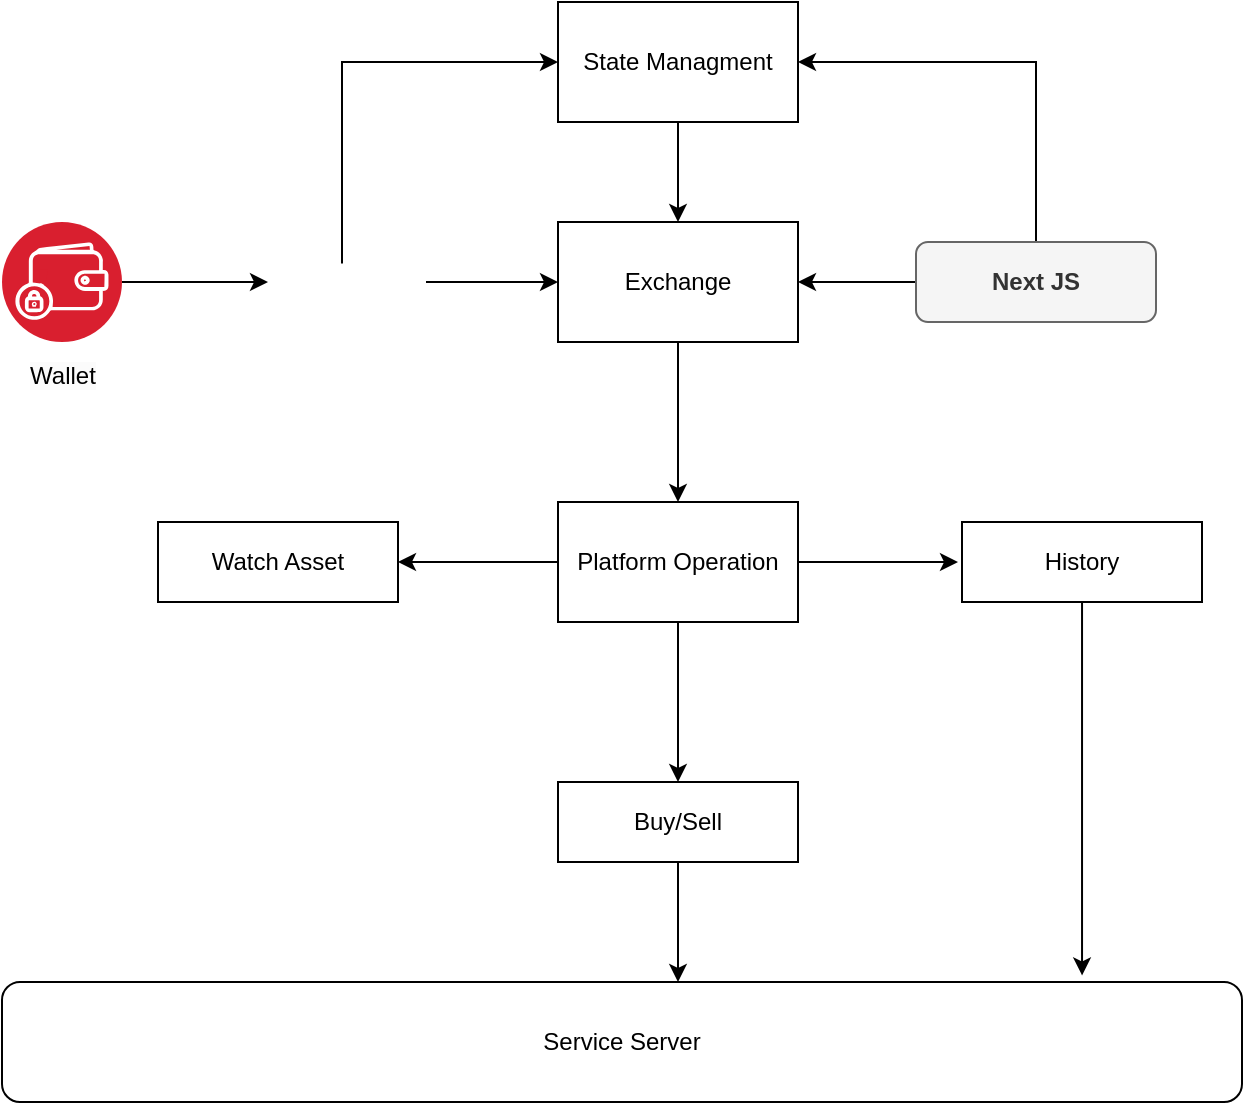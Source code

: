 <mxfile version="24.7.17">
  <diagram name="Page-1" id="4DHFi4yc1U27s_IXjOMK">
    <mxGraphModel dx="1485" dy="-1467" grid="1" gridSize="10" guides="1" tooltips="1" connect="1" arrows="1" fold="1" page="1" pageScale="1" pageWidth="850" pageHeight="1100" math="0" shadow="0">
      <root>
        <mxCell id="0" />
        <mxCell id="1" parent="0" />
        <mxCell id="IxbIi8sT8XrTpdJx3G0z-93" value="" style="edgeStyle=orthogonalEdgeStyle;rounded=0;orthogonalLoop=1;jettySize=auto;html=1;" edge="1" parent="1" source="IxbIi8sT8XrTpdJx3G0z-78" target="IxbIi8sT8XrTpdJx3G0z-92">
          <mxGeometry relative="1" as="geometry" />
        </mxCell>
        <mxCell id="IxbIi8sT8XrTpdJx3G0z-78" value="Exchange" style="rounded=0;whiteSpace=wrap;html=1;" vertex="1" parent="1">
          <mxGeometry x="388" y="2360" width="120" height="60" as="geometry" />
        </mxCell>
        <mxCell id="IxbIi8sT8XrTpdJx3G0z-80" value="" style="edgeStyle=orthogonalEdgeStyle;rounded=0;orthogonalLoop=1;jettySize=auto;html=1;" edge="1" parent="1" source="IxbIi8sT8XrTpdJx3G0z-82" target="IxbIi8sT8XrTpdJx3G0z-78">
          <mxGeometry relative="1" as="geometry" />
        </mxCell>
        <mxCell id="IxbIi8sT8XrTpdJx3G0z-79" value="&lt;span style=&quot;color: rgb(0, 0, 0); text-wrap: wrap; background-color: rgb(251, 251, 251);&quot;&gt;Wallet&lt;/span&gt;" style="image;aspect=fixed;perimeter=ellipsePerimeter;html=1;align=center;shadow=0;dashed=0;fontColor=#4277BB;labelBackgroundColor=default;fontSize=12;spacingTop=3;image=img/lib/ibm/blockchain/wallet.svg;" vertex="1" parent="1">
          <mxGeometry x="110" y="2360" width="60" height="60" as="geometry" />
        </mxCell>
        <mxCell id="IxbIi8sT8XrTpdJx3G0z-83" value="" style="edgeStyle=orthogonalEdgeStyle;rounded=0;orthogonalLoop=1;jettySize=auto;html=1;" edge="1" parent="1" source="IxbIi8sT8XrTpdJx3G0z-79" target="IxbIi8sT8XrTpdJx3G0z-82">
          <mxGeometry relative="1" as="geometry">
            <mxPoint x="170" y="2390" as="sourcePoint" />
            <mxPoint x="388" y="2390" as="targetPoint" />
          </mxGeometry>
        </mxCell>
        <mxCell id="IxbIi8sT8XrTpdJx3G0z-91" style="edgeStyle=orthogonalEdgeStyle;rounded=0;orthogonalLoop=1;jettySize=auto;html=1;entryX=0;entryY=0.5;entryDx=0;entryDy=0;" edge="1" parent="1" source="IxbIi8sT8XrTpdJx3G0z-82" target="IxbIi8sT8XrTpdJx3G0z-88">
          <mxGeometry relative="1" as="geometry">
            <Array as="points">
              <mxPoint x="280" y="2280" />
            </Array>
          </mxGeometry>
        </mxCell>
        <mxCell id="IxbIi8sT8XrTpdJx3G0z-82" value="" style="shape=image;verticalLabelPosition=bottom;labelBackgroundColor=default;verticalAlign=top;aspect=fixed;imageAspect=0;image=https://wagmi.sh/logo-dark.svg;" vertex="1" parent="1">
          <mxGeometry x="243" y="2380.71" width="79" height="18.59" as="geometry" />
        </mxCell>
        <mxCell id="IxbIi8sT8XrTpdJx3G0z-87" value="" style="edgeStyle=orthogonalEdgeStyle;rounded=0;orthogonalLoop=1;jettySize=auto;html=1;" edge="1" parent="1" source="IxbIi8sT8XrTpdJx3G0z-86" target="IxbIi8sT8XrTpdJx3G0z-78">
          <mxGeometry relative="1" as="geometry" />
        </mxCell>
        <mxCell id="IxbIi8sT8XrTpdJx3G0z-89" style="edgeStyle=orthogonalEdgeStyle;rounded=0;orthogonalLoop=1;jettySize=auto;html=1;entryX=1;entryY=0.5;entryDx=0;entryDy=0;" edge="1" parent="1" source="IxbIi8sT8XrTpdJx3G0z-86" target="IxbIi8sT8XrTpdJx3G0z-88">
          <mxGeometry relative="1" as="geometry">
            <Array as="points">
              <mxPoint x="627" y="2280" />
            </Array>
          </mxGeometry>
        </mxCell>
        <mxCell id="IxbIi8sT8XrTpdJx3G0z-86" value="&lt;b&gt;Next JS&lt;/b&gt;" style="rounded=1;whiteSpace=wrap;html=1;fillColor=#f5f5f5;fontColor=#333333;strokeColor=#666666;" vertex="1" parent="1">
          <mxGeometry x="567" y="2370" width="120" height="40" as="geometry" />
        </mxCell>
        <mxCell id="IxbIi8sT8XrTpdJx3G0z-90" value="" style="edgeStyle=orthogonalEdgeStyle;rounded=0;orthogonalLoop=1;jettySize=auto;html=1;" edge="1" parent="1" source="IxbIi8sT8XrTpdJx3G0z-88" target="IxbIi8sT8XrTpdJx3G0z-78">
          <mxGeometry relative="1" as="geometry" />
        </mxCell>
        <mxCell id="IxbIi8sT8XrTpdJx3G0z-88" value="State Managment" style="rounded=0;whiteSpace=wrap;html=1;" vertex="1" parent="1">
          <mxGeometry x="388" y="2250" width="120" height="60" as="geometry" />
        </mxCell>
        <mxCell id="IxbIi8sT8XrTpdJx3G0z-95" value="" style="edgeStyle=orthogonalEdgeStyle;rounded=0;orthogonalLoop=1;jettySize=auto;html=1;" edge="1" parent="1" source="IxbIi8sT8XrTpdJx3G0z-92" target="IxbIi8sT8XrTpdJx3G0z-94">
          <mxGeometry relative="1" as="geometry" />
        </mxCell>
        <mxCell id="IxbIi8sT8XrTpdJx3G0z-97" value="" style="edgeStyle=orthogonalEdgeStyle;rounded=0;orthogonalLoop=1;jettySize=auto;html=1;" edge="1" parent="1" source="IxbIi8sT8XrTpdJx3G0z-92" target="IxbIi8sT8XrTpdJx3G0z-96">
          <mxGeometry relative="1" as="geometry" />
        </mxCell>
        <mxCell id="IxbIi8sT8XrTpdJx3G0z-99" value="" style="edgeStyle=orthogonalEdgeStyle;rounded=0;orthogonalLoop=1;jettySize=auto;html=1;" edge="1" parent="1" source="IxbIi8sT8XrTpdJx3G0z-92">
          <mxGeometry relative="1" as="geometry">
            <mxPoint x="588" y="2530" as="targetPoint" />
          </mxGeometry>
        </mxCell>
        <mxCell id="IxbIi8sT8XrTpdJx3G0z-92" value="Platform Operation" style="whiteSpace=wrap;html=1;rounded=0;" vertex="1" parent="1">
          <mxGeometry x="388" y="2500" width="120" height="60" as="geometry" />
        </mxCell>
        <mxCell id="IxbIi8sT8XrTpdJx3G0z-94" value="Watch Asset" style="whiteSpace=wrap;html=1;rounded=0;" vertex="1" parent="1">
          <mxGeometry x="188" y="2510" width="120" height="40" as="geometry" />
        </mxCell>
        <mxCell id="IxbIi8sT8XrTpdJx3G0z-102" value="" style="edgeStyle=orthogonalEdgeStyle;rounded=0;orthogonalLoop=1;jettySize=auto;html=1;" edge="1" parent="1" source="IxbIi8sT8XrTpdJx3G0z-96" target="IxbIi8sT8XrTpdJx3G0z-101">
          <mxGeometry relative="1" as="geometry">
            <Array as="points">
              <mxPoint x="448" y="2720" />
              <mxPoint x="448" y="2720" />
            </Array>
          </mxGeometry>
        </mxCell>
        <mxCell id="IxbIi8sT8XrTpdJx3G0z-96" value="Buy/Sell" style="whiteSpace=wrap;html=1;rounded=0;" vertex="1" parent="1">
          <mxGeometry x="388" y="2640" width="120" height="40" as="geometry" />
        </mxCell>
        <mxCell id="IxbIi8sT8XrTpdJx3G0z-100" value="History" style="whiteSpace=wrap;html=1;rounded=0;" vertex="1" parent="1">
          <mxGeometry x="590" y="2510" width="120" height="40" as="geometry" />
        </mxCell>
        <mxCell id="IxbIi8sT8XrTpdJx3G0z-101" value="Service Server" style="rounded=1;whiteSpace=wrap;html=1;" vertex="1" parent="1">
          <mxGeometry x="110" y="2740" width="620" height="60" as="geometry" />
        </mxCell>
        <mxCell id="IxbIi8sT8XrTpdJx3G0z-103" style="edgeStyle=orthogonalEdgeStyle;rounded=0;orthogonalLoop=1;jettySize=auto;html=1;entryX=0.871;entryY=-0.055;entryDx=0;entryDy=0;entryPerimeter=0;" edge="1" parent="1" source="IxbIi8sT8XrTpdJx3G0z-100" target="IxbIi8sT8XrTpdJx3G0z-101">
          <mxGeometry relative="1" as="geometry" />
        </mxCell>
      </root>
    </mxGraphModel>
  </diagram>
</mxfile>
